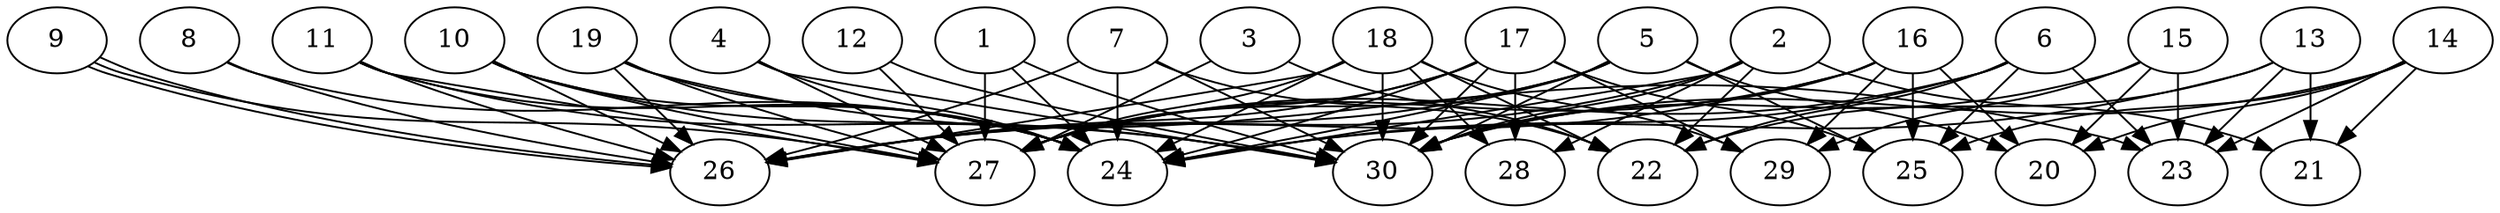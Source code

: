 // DAG automatically generated by daggen at Thu Oct  3 14:04:19 2019
// ./daggen --dot -n 30 --ccr 0.3 --fat 0.9 --regular 0.9 --density 0.7 --mindata 5242880 --maxdata 52428800 
digraph G {
  1 [size="142291627", alpha="0.04", expect_size="42687488"] 
  1 -> 24 [size ="42687488"]
  1 -> 27 [size ="42687488"]
  1 -> 30 [size ="42687488"]
  2 [size="58026667", alpha="0.14", expect_size="17408000"] 
  2 -> 21 [size ="17408000"]
  2 -> 22 [size ="17408000"]
  2 -> 24 [size ="17408000"]
  2 -> 26 [size ="17408000"]
  2 -> 28 [size ="17408000"]
  2 -> 30 [size ="17408000"]
  3 [size="32617813", alpha="0.06", expect_size="9785344"] 
  3 -> 22 [size ="9785344"]
  3 -> 27 [size ="9785344"]
  4 [size="18544640", alpha="0.07", expect_size="5563392"] 
  4 -> 24 [size ="5563392"]
  4 -> 27 [size ="5563392"]
  4 -> 30 [size ="5563392"]
  5 [size="85012480", alpha="0.05", expect_size="25503744"] 
  5 -> 20 [size ="25503744"]
  5 -> 24 [size ="25503744"]
  5 -> 25 [size ="25503744"]
  5 -> 26 [size ="25503744"]
  5 -> 27 [size ="25503744"]
  5 -> 30 [size ="25503744"]
  6 [size="164976640", alpha="0.13", expect_size="49492992"] 
  6 -> 22 [size ="49492992"]
  6 -> 23 [size ="49492992"]
  6 -> 24 [size ="49492992"]
  6 -> 25 [size ="49492992"]
  6 -> 27 [size ="49492992"]
  7 [size="70181547", alpha="0.11", expect_size="21054464"] 
  7 -> 22 [size ="21054464"]
  7 -> 24 [size ="21054464"]
  7 -> 26 [size ="21054464"]
  7 -> 30 [size ="21054464"]
  8 [size="49431893", alpha="0.08", expect_size="14829568"] 
  8 -> 24 [size ="14829568"]
  8 -> 26 [size ="14829568"]
  9 [size="57572693", alpha="0.05", expect_size="17271808"] 
  9 -> 26 [size ="17271808"]
  9 -> 26 [size ="17271808"]
  9 -> 27 [size ="17271808"]
  10 [size="37577387", alpha="0.07", expect_size="11273216"] 
  10 -> 24 [size ="11273216"]
  10 -> 26 [size ="11273216"]
  10 -> 27 [size ="11273216"]
  10 -> 30 [size ="11273216"]
  11 [size="71755093", alpha="0.19", expect_size="21526528"] 
  11 -> 24 [size ="21526528"]
  11 -> 26 [size ="21526528"]
  11 -> 27 [size ="21526528"]
  11 -> 30 [size ="21526528"]
  12 [size="105144320", alpha="0.17", expect_size="31543296"] 
  12 -> 27 [size ="31543296"]
  12 -> 30 [size ="31543296"]
  13 [size="56582827", alpha="0.14", expect_size="16974848"] 
  13 -> 21 [size ="16974848"]
  13 -> 22 [size ="16974848"]
  13 -> 23 [size ="16974848"]
  13 -> 24 [size ="16974848"]
  14 [size="105960107", alpha="0.19", expect_size="31788032"] 
  14 -> 20 [size ="31788032"]
  14 -> 21 [size ="31788032"]
  14 -> 23 [size ="31788032"]
  14 -> 25 [size ="31788032"]
  14 -> 30 [size ="31788032"]
  15 [size="161088853", alpha="0.13", expect_size="48326656"] 
  15 -> 20 [size ="48326656"]
  15 -> 23 [size ="48326656"]
  15 -> 29 [size ="48326656"]
  15 -> 30 [size ="48326656"]
  16 [size="45346133", alpha="0.14", expect_size="13603840"] 
  16 -> 20 [size ="13603840"]
  16 -> 25 [size ="13603840"]
  16 -> 26 [size ="13603840"]
  16 -> 27 [size ="13603840"]
  16 -> 29 [size ="13603840"]
  16 -> 30 [size ="13603840"]
  17 [size="144626347", alpha="0.07", expect_size="43387904"] 
  17 -> 24 [size ="43387904"]
  17 -> 25 [size ="43387904"]
  17 -> 26 [size ="43387904"]
  17 -> 27 [size ="43387904"]
  17 -> 28 [size ="43387904"]
  17 -> 29 [size ="43387904"]
  17 -> 30 [size ="43387904"]
  18 [size="73523200", alpha="0.01", expect_size="22056960"] 
  18 -> 22 [size ="22056960"]
  18 -> 24 [size ="22056960"]
  18 -> 26 [size ="22056960"]
  18 -> 27 [size ="22056960"]
  18 -> 28 [size ="22056960"]
  18 -> 29 [size ="22056960"]
  18 -> 30 [size ="22056960"]
  19 [size="140236800", alpha="0.10", expect_size="42071040"] 
  19 -> 23 [size ="42071040"]
  19 -> 24 [size ="42071040"]
  19 -> 26 [size ="42071040"]
  19 -> 27 [size ="42071040"]
  20 [size="24760320", alpha="0.02", expect_size="7428096"] 
  21 [size="81001813", alpha="0.10", expect_size="24300544"] 
  22 [size="74642773", alpha="0.02", expect_size="22392832"] 
  23 [size="51258027", alpha="0.17", expect_size="15377408"] 
  24 [size="165092693", alpha="0.12", expect_size="49527808"] 
  25 [size="157184000", alpha="0.15", expect_size="47155200"] 
  26 [size="100041387", alpha="0.18", expect_size="30012416"] 
  27 [size="56261973", alpha="0.07", expect_size="16878592"] 
  28 [size="113448960", alpha="0.20", expect_size="34034688"] 
  29 [size="119845547", alpha="0.18", expect_size="35953664"] 
  30 [size="42007893", alpha="0.18", expect_size="12602368"] 
}
